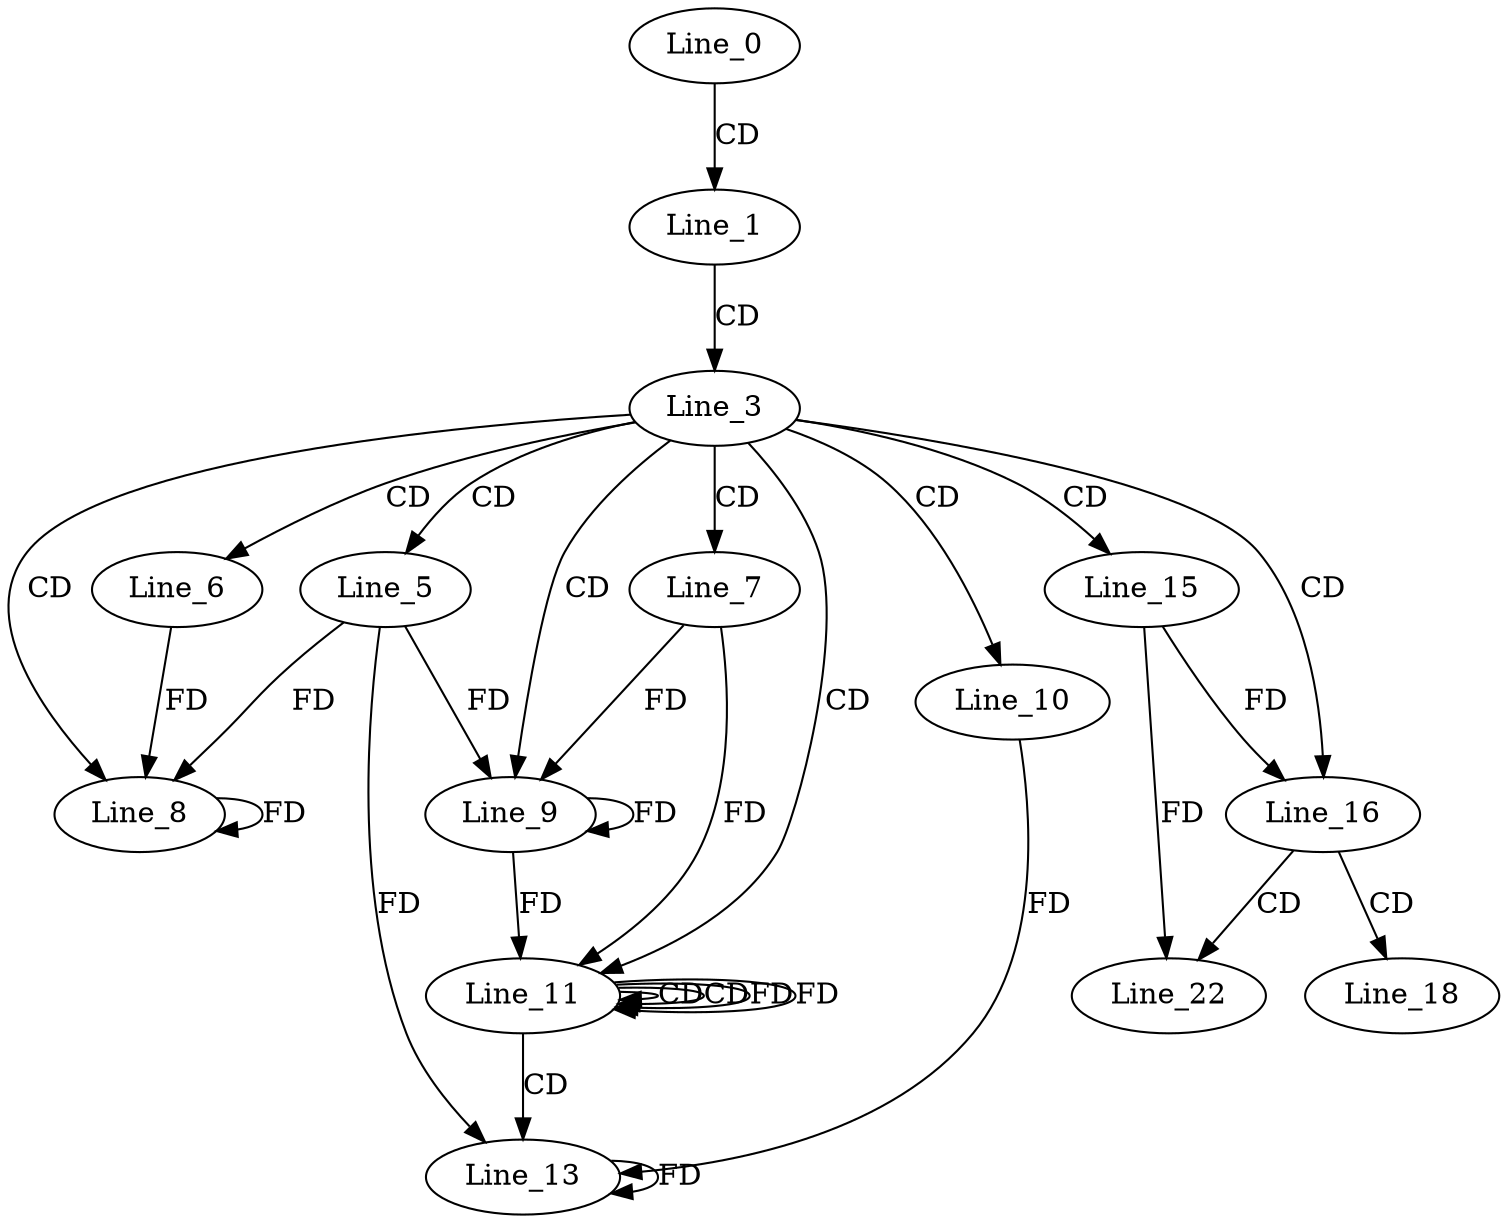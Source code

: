 digraph G {
  Line_0;
  Line_1;
  Line_3;
  Line_5;
  Line_6;
  Line_7;
  Line_8;
  Line_8;
  Line_9;
  Line_9;
  Line_10;
  Line_11;
  Line_11;
  Line_11;
  Line_13;
  Line_13;
  Line_15;
  Line_16;
  Line_18;
  Line_22;
  Line_0 -> Line_1 [ label="CD" ];
  Line_1 -> Line_3 [ label="CD" ];
  Line_3 -> Line_5 [ label="CD" ];
  Line_3 -> Line_6 [ label="CD" ];
  Line_3 -> Line_7 [ label="CD" ];
  Line_3 -> Line_8 [ label="CD" ];
  Line_6 -> Line_8 [ label="FD" ];
  Line_8 -> Line_8 [ label="FD" ];
  Line_5 -> Line_8 [ label="FD" ];
  Line_3 -> Line_9 [ label="CD" ];
  Line_7 -> Line_9 [ label="FD" ];
  Line_9 -> Line_9 [ label="FD" ];
  Line_5 -> Line_9 [ label="FD" ];
  Line_3 -> Line_10 [ label="CD" ];
  Line_3 -> Line_11 [ label="CD" ];
  Line_11 -> Line_11 [ label="CD" ];
  Line_7 -> Line_11 [ label="FD" ];
  Line_9 -> Line_11 [ label="FD" ];
  Line_11 -> Line_11 [ label="CD" ];
  Line_11 -> Line_11 [ label="FD" ];
  Line_11 -> Line_13 [ label="CD" ];
  Line_13 -> Line_13 [ label="FD" ];
  Line_10 -> Line_13 [ label="FD" ];
  Line_5 -> Line_13 [ label="FD" ];
  Line_3 -> Line_15 [ label="CD" ];
  Line_3 -> Line_16 [ label="CD" ];
  Line_15 -> Line_16 [ label="FD" ];
  Line_16 -> Line_18 [ label="CD" ];
  Line_16 -> Line_22 [ label="CD" ];
  Line_15 -> Line_22 [ label="FD" ];
  Line_11 -> Line_11 [ label="FD" ];
}
